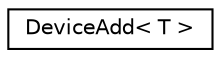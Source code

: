 digraph "Graphical Class Hierarchy"
{
  edge [fontname="Helvetica",fontsize="10",labelfontname="Helvetica",labelfontsize="10"];
  node [fontname="Helvetica",fontsize="10",shape=record];
  rankdir="LR";
  Node0 [label="DeviceAdd\< T \>",height=0.2,width=0.4,color="black", fillcolor="white", style="filled",URL="$structDeviceAdd.html"];
}

